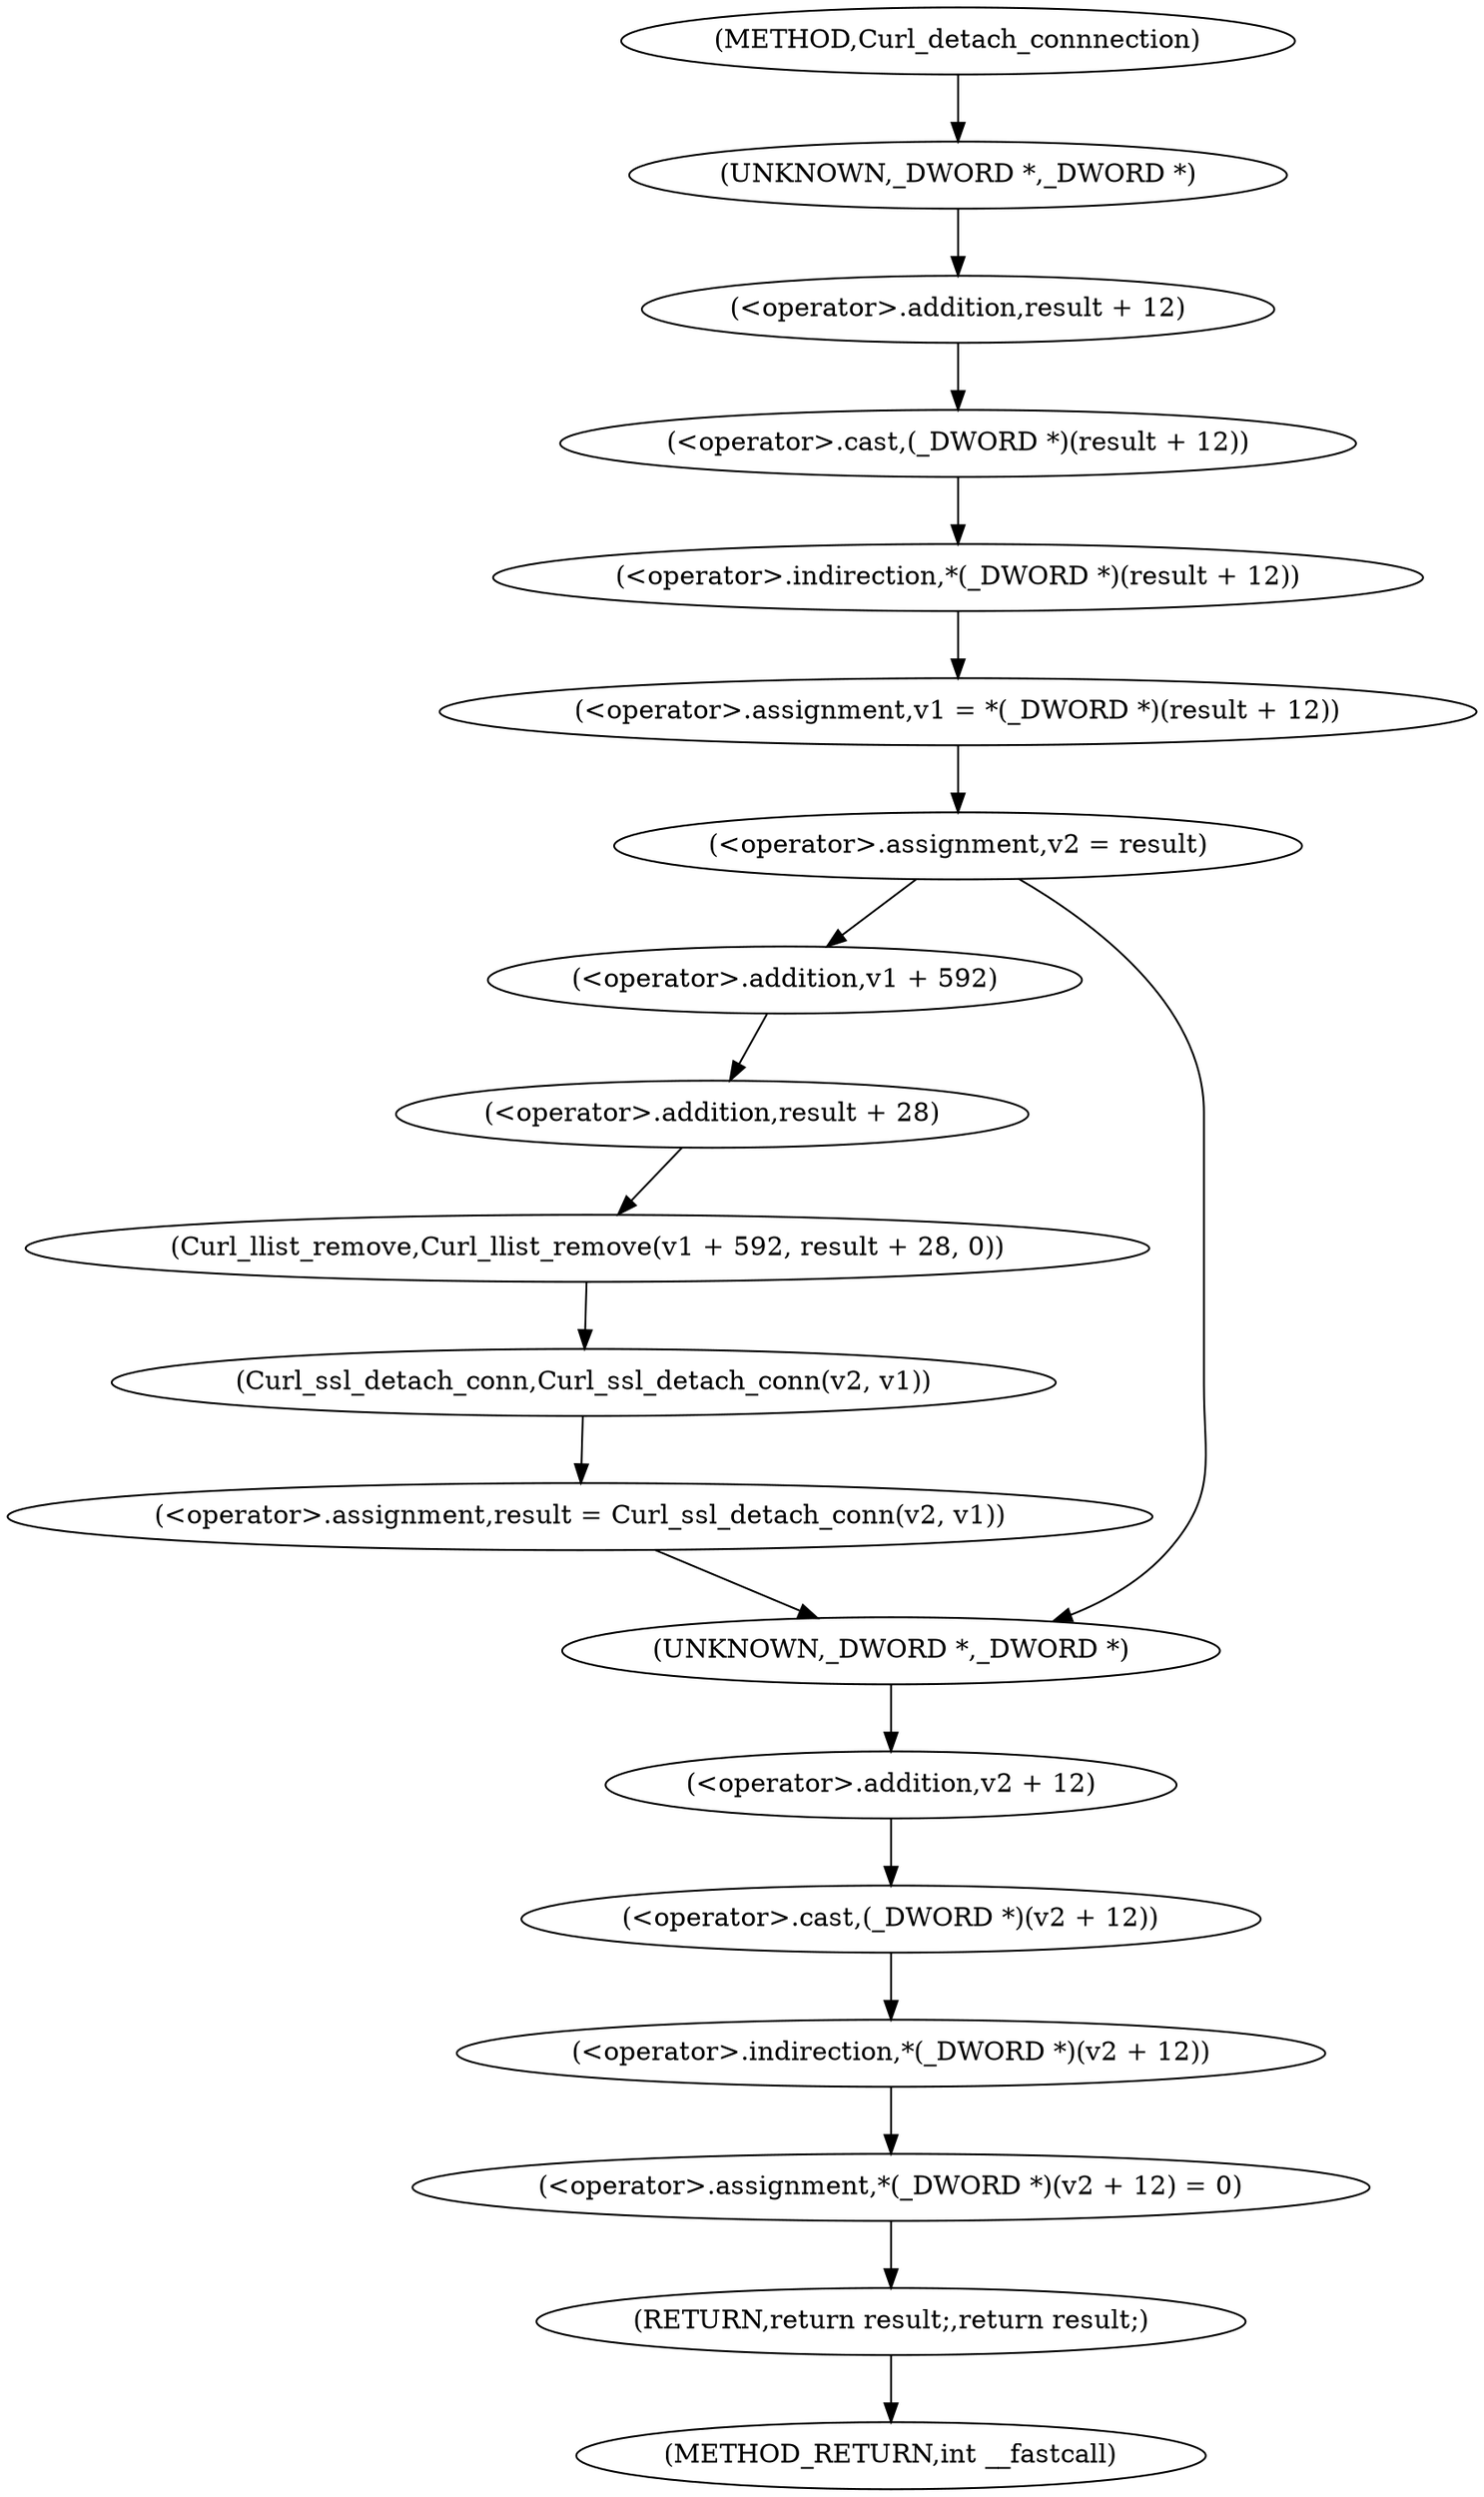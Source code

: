 digraph Curl_detach_connnection {  
"1000108" [label = "(<operator>.assignment,v1 = *(_DWORD *)(result + 12))" ]
"1000110" [label = "(<operator>.indirection,*(_DWORD *)(result + 12))" ]
"1000111" [label = "(<operator>.cast,(_DWORD *)(result + 12))" ]
"1000112" [label = "(UNKNOWN,_DWORD *,_DWORD *)" ]
"1000113" [label = "(<operator>.addition,result + 12)" ]
"1000116" [label = "(<operator>.assignment,v2 = result)" ]
"1000122" [label = "(Curl_llist_remove,Curl_llist_remove(v1 + 592, result + 28, 0))" ]
"1000123" [label = "(<operator>.addition,v1 + 592)" ]
"1000126" [label = "(<operator>.addition,result + 28)" ]
"1000130" [label = "(<operator>.assignment,result = Curl_ssl_detach_conn(v2, v1))" ]
"1000132" [label = "(Curl_ssl_detach_conn,Curl_ssl_detach_conn(v2, v1))" ]
"1000135" [label = "(<operator>.assignment,*(_DWORD *)(v2 + 12) = 0)" ]
"1000136" [label = "(<operator>.indirection,*(_DWORD *)(v2 + 12))" ]
"1000137" [label = "(<operator>.cast,(_DWORD *)(v2 + 12))" ]
"1000138" [label = "(UNKNOWN,_DWORD *,_DWORD *)" ]
"1000139" [label = "(<operator>.addition,v2 + 12)" ]
"1000143" [label = "(RETURN,return result;,return result;)" ]
"1000103" [label = "(METHOD,Curl_detach_connnection)" ]
"1000145" [label = "(METHOD_RETURN,int __fastcall)" ]
  "1000108" -> "1000116" 
  "1000110" -> "1000108" 
  "1000111" -> "1000110" 
  "1000112" -> "1000113" 
  "1000113" -> "1000111" 
  "1000116" -> "1000138" 
  "1000116" -> "1000123" 
  "1000122" -> "1000132" 
  "1000123" -> "1000126" 
  "1000126" -> "1000122" 
  "1000130" -> "1000138" 
  "1000132" -> "1000130" 
  "1000135" -> "1000143" 
  "1000136" -> "1000135" 
  "1000137" -> "1000136" 
  "1000138" -> "1000139" 
  "1000139" -> "1000137" 
  "1000143" -> "1000145" 
  "1000103" -> "1000112" 
}
